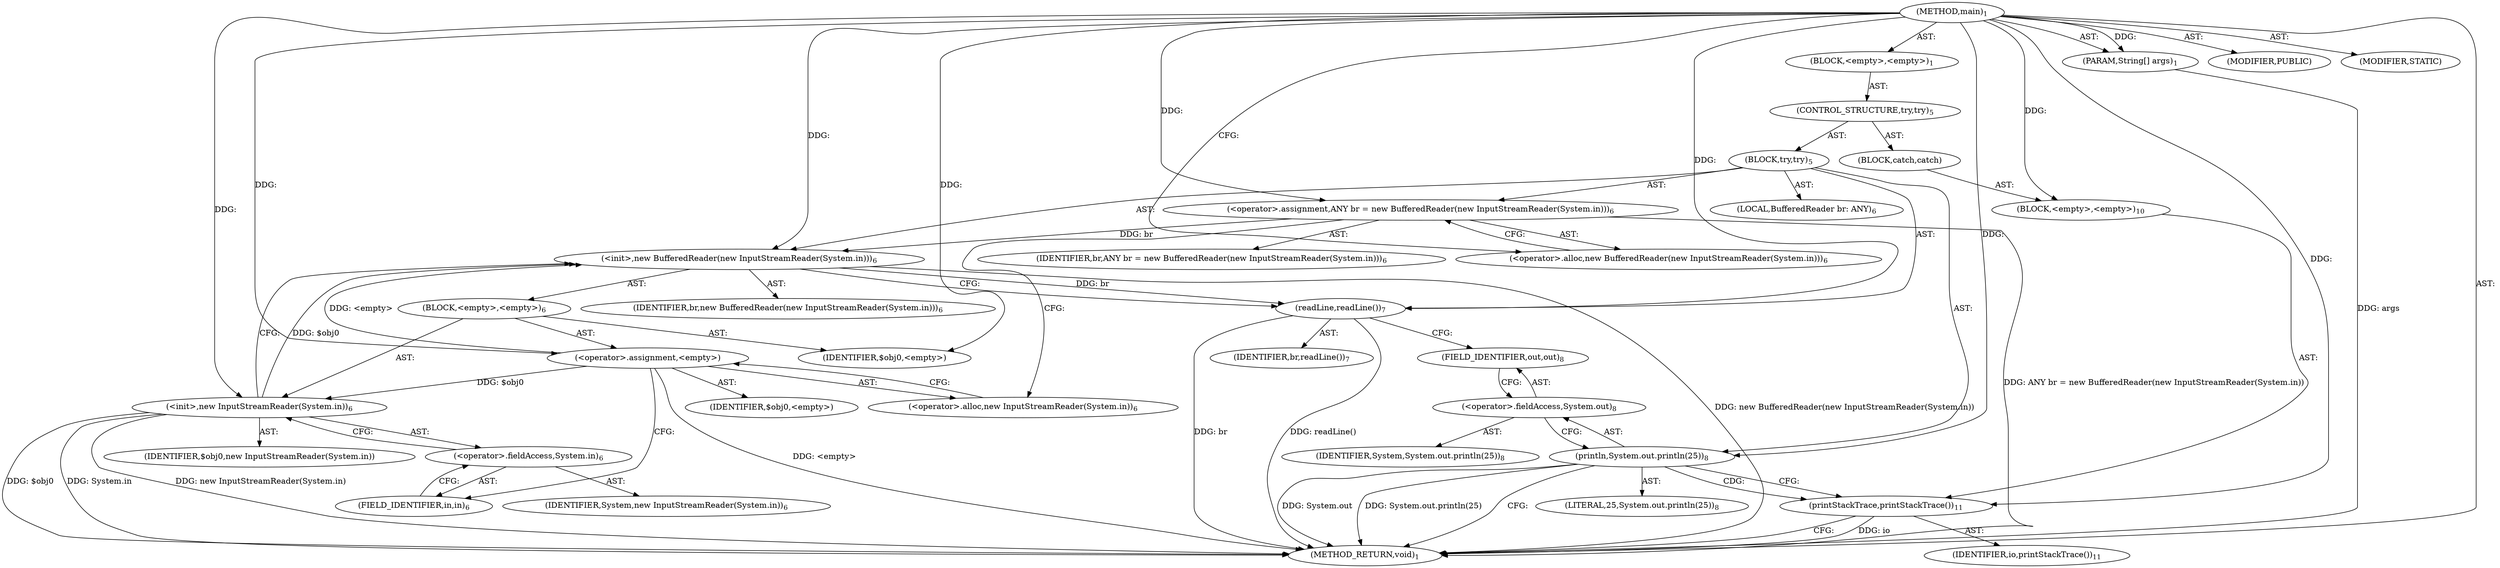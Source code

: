digraph "main" {  
"19" [label = <(METHOD,main)<SUB>1</SUB>> ]
"20" [label = <(PARAM,String[] args)<SUB>1</SUB>> ]
"21" [label = <(BLOCK,&lt;empty&gt;,&lt;empty&gt;)<SUB>1</SUB>> ]
"22" [label = <(CONTROL_STRUCTURE,try,try)<SUB>5</SUB>> ]
"23" [label = <(BLOCK,try,try)<SUB>5</SUB>> ]
"4" [label = <(LOCAL,BufferedReader br: ANY)<SUB>6</SUB>> ]
"24" [label = <(&lt;operator&gt;.assignment,ANY br = new BufferedReader(new InputStreamReader(System.in)))<SUB>6</SUB>> ]
"25" [label = <(IDENTIFIER,br,ANY br = new BufferedReader(new InputStreamReader(System.in)))<SUB>6</SUB>> ]
"26" [label = <(&lt;operator&gt;.alloc,new BufferedReader(new InputStreamReader(System.in)))<SUB>6</SUB>> ]
"27" [label = <(&lt;init&gt;,new BufferedReader(new InputStreamReader(System.in)))<SUB>6</SUB>> ]
"3" [label = <(IDENTIFIER,br,new BufferedReader(new InputStreamReader(System.in)))<SUB>6</SUB>> ]
"28" [label = <(BLOCK,&lt;empty&gt;,&lt;empty&gt;)<SUB>6</SUB>> ]
"29" [label = <(&lt;operator&gt;.assignment,&lt;empty&gt;)> ]
"30" [label = <(IDENTIFIER,$obj0,&lt;empty&gt;)> ]
"31" [label = <(&lt;operator&gt;.alloc,new InputStreamReader(System.in))<SUB>6</SUB>> ]
"32" [label = <(&lt;init&gt;,new InputStreamReader(System.in))<SUB>6</SUB>> ]
"33" [label = <(IDENTIFIER,$obj0,new InputStreamReader(System.in))> ]
"34" [label = <(&lt;operator&gt;.fieldAccess,System.in)<SUB>6</SUB>> ]
"35" [label = <(IDENTIFIER,System,new InputStreamReader(System.in))<SUB>6</SUB>> ]
"36" [label = <(FIELD_IDENTIFIER,in,in)<SUB>6</SUB>> ]
"37" [label = <(IDENTIFIER,$obj0,&lt;empty&gt;)> ]
"38" [label = <(readLine,readLine())<SUB>7</SUB>> ]
"39" [label = <(IDENTIFIER,br,readLine())<SUB>7</SUB>> ]
"40" [label = <(println,System.out.println(25))<SUB>8</SUB>> ]
"41" [label = <(&lt;operator&gt;.fieldAccess,System.out)<SUB>8</SUB>> ]
"42" [label = <(IDENTIFIER,System,System.out.println(25))<SUB>8</SUB>> ]
"43" [label = <(FIELD_IDENTIFIER,out,out)<SUB>8</SUB>> ]
"44" [label = <(LITERAL,25,System.out.println(25))<SUB>8</SUB>> ]
"45" [label = <(BLOCK,catch,catch)> ]
"46" [label = <(BLOCK,&lt;empty&gt;,&lt;empty&gt;)<SUB>10</SUB>> ]
"47" [label = <(printStackTrace,printStackTrace())<SUB>11</SUB>> ]
"48" [label = <(IDENTIFIER,io,printStackTrace())<SUB>11</SUB>> ]
"49" [label = <(MODIFIER,PUBLIC)> ]
"50" [label = <(MODIFIER,STATIC)> ]
"51" [label = <(METHOD_RETURN,void)<SUB>1</SUB>> ]
  "19" -> "20"  [ label = "AST: "] 
  "19" -> "21"  [ label = "AST: "] 
  "19" -> "49"  [ label = "AST: "] 
  "19" -> "50"  [ label = "AST: "] 
  "19" -> "51"  [ label = "AST: "] 
  "21" -> "22"  [ label = "AST: "] 
  "22" -> "23"  [ label = "AST: "] 
  "22" -> "45"  [ label = "AST: "] 
  "23" -> "4"  [ label = "AST: "] 
  "23" -> "24"  [ label = "AST: "] 
  "23" -> "27"  [ label = "AST: "] 
  "23" -> "38"  [ label = "AST: "] 
  "23" -> "40"  [ label = "AST: "] 
  "24" -> "25"  [ label = "AST: "] 
  "24" -> "26"  [ label = "AST: "] 
  "27" -> "3"  [ label = "AST: "] 
  "27" -> "28"  [ label = "AST: "] 
  "28" -> "29"  [ label = "AST: "] 
  "28" -> "32"  [ label = "AST: "] 
  "28" -> "37"  [ label = "AST: "] 
  "29" -> "30"  [ label = "AST: "] 
  "29" -> "31"  [ label = "AST: "] 
  "32" -> "33"  [ label = "AST: "] 
  "32" -> "34"  [ label = "AST: "] 
  "34" -> "35"  [ label = "AST: "] 
  "34" -> "36"  [ label = "AST: "] 
  "38" -> "39"  [ label = "AST: "] 
  "40" -> "41"  [ label = "AST: "] 
  "40" -> "44"  [ label = "AST: "] 
  "41" -> "42"  [ label = "AST: "] 
  "41" -> "43"  [ label = "AST: "] 
  "45" -> "46"  [ label = "AST: "] 
  "46" -> "47"  [ label = "AST: "] 
  "47" -> "48"  [ label = "AST: "] 
  "24" -> "31"  [ label = "CFG: "] 
  "27" -> "38"  [ label = "CFG: "] 
  "38" -> "43"  [ label = "CFG: "] 
  "40" -> "51"  [ label = "CFG: "] 
  "40" -> "47"  [ label = "CFG: "] 
  "26" -> "24"  [ label = "CFG: "] 
  "41" -> "40"  [ label = "CFG: "] 
  "47" -> "51"  [ label = "CFG: "] 
  "29" -> "36"  [ label = "CFG: "] 
  "32" -> "27"  [ label = "CFG: "] 
  "43" -> "41"  [ label = "CFG: "] 
  "31" -> "29"  [ label = "CFG: "] 
  "34" -> "32"  [ label = "CFG: "] 
  "36" -> "34"  [ label = "CFG: "] 
  "19" -> "26"  [ label = "CFG: "] 
  "20" -> "51"  [ label = "DDG: args"] 
  "24" -> "51"  [ label = "DDG: ANY br = new BufferedReader(new InputStreamReader(System.in))"] 
  "29" -> "51"  [ label = "DDG: &lt;empty&gt;"] 
  "32" -> "51"  [ label = "DDG: $obj0"] 
  "32" -> "51"  [ label = "DDG: System.in"] 
  "32" -> "51"  [ label = "DDG: new InputStreamReader(System.in)"] 
  "27" -> "51"  [ label = "DDG: new BufferedReader(new InputStreamReader(System.in))"] 
  "38" -> "51"  [ label = "DDG: br"] 
  "38" -> "51"  [ label = "DDG: readLine()"] 
  "40" -> "51"  [ label = "DDG: System.out"] 
  "40" -> "51"  [ label = "DDG: System.out.println(25)"] 
  "47" -> "51"  [ label = "DDG: io"] 
  "19" -> "20"  [ label = "DDG: "] 
  "19" -> "24"  [ label = "DDG: "] 
  "19" -> "46"  [ label = "DDG: "] 
  "24" -> "27"  [ label = "DDG: br"] 
  "19" -> "27"  [ label = "DDG: "] 
  "29" -> "27"  [ label = "DDG: &lt;empty&gt;"] 
  "32" -> "27"  [ label = "DDG: $obj0"] 
  "27" -> "38"  [ label = "DDG: br"] 
  "19" -> "38"  [ label = "DDG: "] 
  "19" -> "40"  [ label = "DDG: "] 
  "19" -> "29"  [ label = "DDG: "] 
  "19" -> "37"  [ label = "DDG: "] 
  "19" -> "47"  [ label = "DDG: "] 
  "29" -> "32"  [ label = "DDG: $obj0"] 
  "19" -> "32"  [ label = "DDG: "] 
  "40" -> "47"  [ label = "CDG: "] 
}
